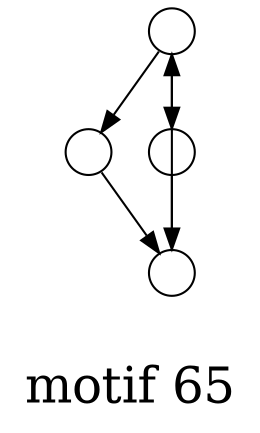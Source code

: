 /*****
motif 65
*****/

digraph G {
  graph [splines=false overlap=false]
  node  [shape=ellipse, width=0.3, height=0.3, label=""]
  0 ;
  1 ;
  2 ;
  3 ;
  0 -> 1;
  0 -> 2;
  1 -> 3;
  2 -> 3;
  3 -> 0;
  label = "\nmotif 65\n";  fontsize=24;
}
